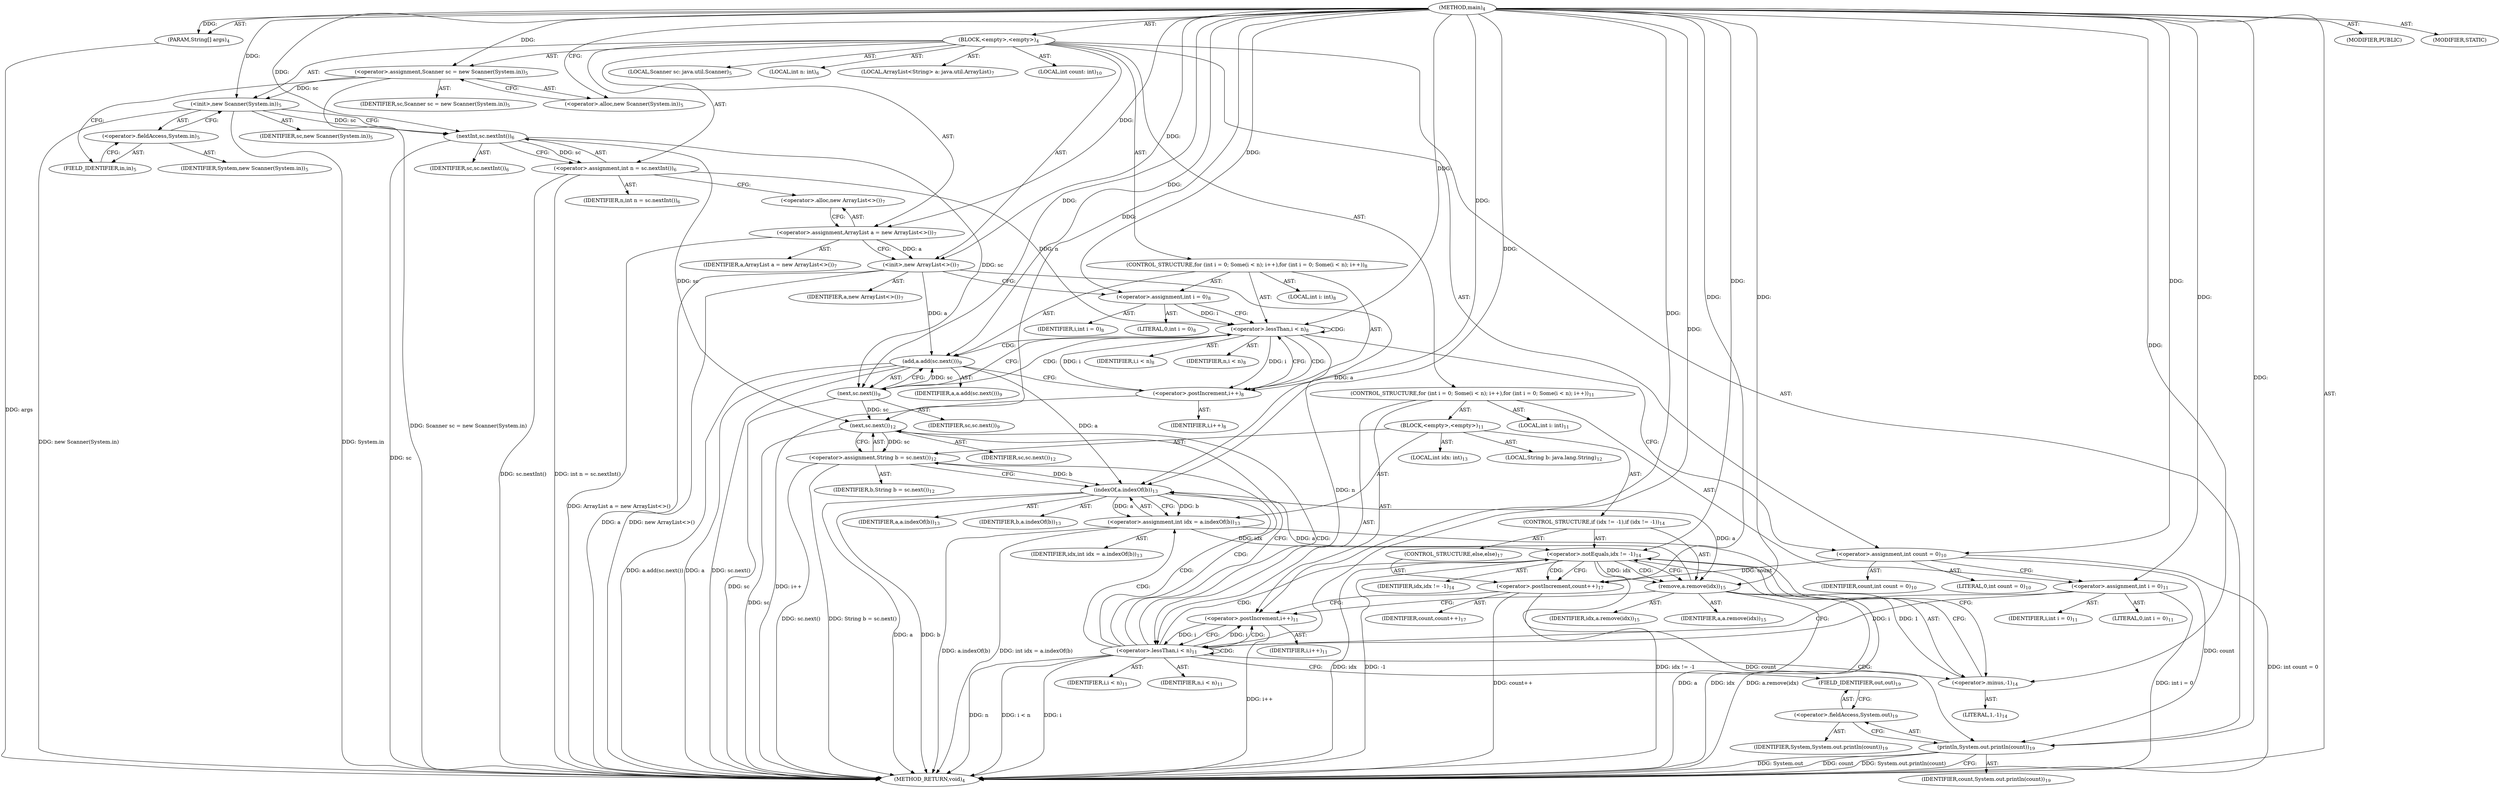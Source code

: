 digraph "main" {  
"21" [label = <(METHOD,main)<SUB>4</SUB>> ]
"22" [label = <(PARAM,String[] args)<SUB>4</SUB>> ]
"23" [label = <(BLOCK,&lt;empty&gt;,&lt;empty&gt;)<SUB>4</SUB>> ]
"4" [label = <(LOCAL,Scanner sc: java.util.Scanner)<SUB>5</SUB>> ]
"24" [label = <(&lt;operator&gt;.assignment,Scanner sc = new Scanner(System.in))<SUB>5</SUB>> ]
"25" [label = <(IDENTIFIER,sc,Scanner sc = new Scanner(System.in))<SUB>5</SUB>> ]
"26" [label = <(&lt;operator&gt;.alloc,new Scanner(System.in))<SUB>5</SUB>> ]
"27" [label = <(&lt;init&gt;,new Scanner(System.in))<SUB>5</SUB>> ]
"3" [label = <(IDENTIFIER,sc,new Scanner(System.in))<SUB>5</SUB>> ]
"28" [label = <(&lt;operator&gt;.fieldAccess,System.in)<SUB>5</SUB>> ]
"29" [label = <(IDENTIFIER,System,new Scanner(System.in))<SUB>5</SUB>> ]
"30" [label = <(FIELD_IDENTIFIER,in,in)<SUB>5</SUB>> ]
"31" [label = <(LOCAL,int n: int)<SUB>6</SUB>> ]
"32" [label = <(&lt;operator&gt;.assignment,int n = sc.nextInt())<SUB>6</SUB>> ]
"33" [label = <(IDENTIFIER,n,int n = sc.nextInt())<SUB>6</SUB>> ]
"34" [label = <(nextInt,sc.nextInt())<SUB>6</SUB>> ]
"35" [label = <(IDENTIFIER,sc,sc.nextInt())<SUB>6</SUB>> ]
"6" [label = <(LOCAL,ArrayList&lt;String&gt; a: java.util.ArrayList)<SUB>7</SUB>> ]
"36" [label = <(&lt;operator&gt;.assignment,ArrayList a = new ArrayList&lt;&gt;())<SUB>7</SUB>> ]
"37" [label = <(IDENTIFIER,a,ArrayList a = new ArrayList&lt;&gt;())<SUB>7</SUB>> ]
"38" [label = <(&lt;operator&gt;.alloc,new ArrayList&lt;&gt;())<SUB>7</SUB>> ]
"39" [label = <(&lt;init&gt;,new ArrayList&lt;&gt;())<SUB>7</SUB>> ]
"5" [label = <(IDENTIFIER,a,new ArrayList&lt;&gt;())<SUB>7</SUB>> ]
"40" [label = <(CONTROL_STRUCTURE,for (int i = 0; Some(i &lt; n); i++),for (int i = 0; Some(i &lt; n); i++))<SUB>8</SUB>> ]
"41" [label = <(LOCAL,int i: int)<SUB>8</SUB>> ]
"42" [label = <(&lt;operator&gt;.assignment,int i = 0)<SUB>8</SUB>> ]
"43" [label = <(IDENTIFIER,i,int i = 0)<SUB>8</SUB>> ]
"44" [label = <(LITERAL,0,int i = 0)<SUB>8</SUB>> ]
"45" [label = <(&lt;operator&gt;.lessThan,i &lt; n)<SUB>8</SUB>> ]
"46" [label = <(IDENTIFIER,i,i &lt; n)<SUB>8</SUB>> ]
"47" [label = <(IDENTIFIER,n,i &lt; n)<SUB>8</SUB>> ]
"48" [label = <(&lt;operator&gt;.postIncrement,i++)<SUB>8</SUB>> ]
"49" [label = <(IDENTIFIER,i,i++)<SUB>8</SUB>> ]
"50" [label = <(add,a.add(sc.next()))<SUB>9</SUB>> ]
"51" [label = <(IDENTIFIER,a,a.add(sc.next()))<SUB>9</SUB>> ]
"52" [label = <(next,sc.next())<SUB>9</SUB>> ]
"53" [label = <(IDENTIFIER,sc,sc.next())<SUB>9</SUB>> ]
"54" [label = <(LOCAL,int count: int)<SUB>10</SUB>> ]
"55" [label = <(&lt;operator&gt;.assignment,int count = 0)<SUB>10</SUB>> ]
"56" [label = <(IDENTIFIER,count,int count = 0)<SUB>10</SUB>> ]
"57" [label = <(LITERAL,0,int count = 0)<SUB>10</SUB>> ]
"58" [label = <(CONTROL_STRUCTURE,for (int i = 0; Some(i &lt; n); i++),for (int i = 0; Some(i &lt; n); i++))<SUB>11</SUB>> ]
"59" [label = <(LOCAL,int i: int)<SUB>11</SUB>> ]
"60" [label = <(&lt;operator&gt;.assignment,int i = 0)<SUB>11</SUB>> ]
"61" [label = <(IDENTIFIER,i,int i = 0)<SUB>11</SUB>> ]
"62" [label = <(LITERAL,0,int i = 0)<SUB>11</SUB>> ]
"63" [label = <(&lt;operator&gt;.lessThan,i &lt; n)<SUB>11</SUB>> ]
"64" [label = <(IDENTIFIER,i,i &lt; n)<SUB>11</SUB>> ]
"65" [label = <(IDENTIFIER,n,i &lt; n)<SUB>11</SUB>> ]
"66" [label = <(&lt;operator&gt;.postIncrement,i++)<SUB>11</SUB>> ]
"67" [label = <(IDENTIFIER,i,i++)<SUB>11</SUB>> ]
"68" [label = <(BLOCK,&lt;empty&gt;,&lt;empty&gt;)<SUB>11</SUB>> ]
"69" [label = <(LOCAL,String b: java.lang.String)<SUB>12</SUB>> ]
"70" [label = <(&lt;operator&gt;.assignment,String b = sc.next())<SUB>12</SUB>> ]
"71" [label = <(IDENTIFIER,b,String b = sc.next())<SUB>12</SUB>> ]
"72" [label = <(next,sc.next())<SUB>12</SUB>> ]
"73" [label = <(IDENTIFIER,sc,sc.next())<SUB>12</SUB>> ]
"74" [label = <(LOCAL,int idx: int)<SUB>13</SUB>> ]
"75" [label = <(&lt;operator&gt;.assignment,int idx = a.indexOf(b))<SUB>13</SUB>> ]
"76" [label = <(IDENTIFIER,idx,int idx = a.indexOf(b))<SUB>13</SUB>> ]
"77" [label = <(indexOf,a.indexOf(b))<SUB>13</SUB>> ]
"78" [label = <(IDENTIFIER,a,a.indexOf(b))<SUB>13</SUB>> ]
"79" [label = <(IDENTIFIER,b,a.indexOf(b))<SUB>13</SUB>> ]
"80" [label = <(CONTROL_STRUCTURE,if (idx != -1),if (idx != -1))<SUB>14</SUB>> ]
"81" [label = <(&lt;operator&gt;.notEquals,idx != -1)<SUB>14</SUB>> ]
"82" [label = <(IDENTIFIER,idx,idx != -1)<SUB>14</SUB>> ]
"83" [label = <(&lt;operator&gt;.minus,-1)<SUB>14</SUB>> ]
"84" [label = <(LITERAL,1,-1)<SUB>14</SUB>> ]
"85" [label = <(remove,a.remove(idx))<SUB>15</SUB>> ]
"86" [label = <(IDENTIFIER,a,a.remove(idx))<SUB>15</SUB>> ]
"87" [label = <(IDENTIFIER,idx,a.remove(idx))<SUB>15</SUB>> ]
"88" [label = <(CONTROL_STRUCTURE,else,else)<SUB>17</SUB>> ]
"89" [label = <(&lt;operator&gt;.postIncrement,count++)<SUB>17</SUB>> ]
"90" [label = <(IDENTIFIER,count,count++)<SUB>17</SUB>> ]
"91" [label = <(println,System.out.println(count))<SUB>19</SUB>> ]
"92" [label = <(&lt;operator&gt;.fieldAccess,System.out)<SUB>19</SUB>> ]
"93" [label = <(IDENTIFIER,System,System.out.println(count))<SUB>19</SUB>> ]
"94" [label = <(FIELD_IDENTIFIER,out,out)<SUB>19</SUB>> ]
"95" [label = <(IDENTIFIER,count,System.out.println(count))<SUB>19</SUB>> ]
"96" [label = <(MODIFIER,PUBLIC)> ]
"97" [label = <(MODIFIER,STATIC)> ]
"98" [label = <(METHOD_RETURN,void)<SUB>4</SUB>> ]
  "21" -> "22"  [ label = "AST: "] 
  "21" -> "23"  [ label = "AST: "] 
  "21" -> "96"  [ label = "AST: "] 
  "21" -> "97"  [ label = "AST: "] 
  "21" -> "98"  [ label = "AST: "] 
  "23" -> "4"  [ label = "AST: "] 
  "23" -> "24"  [ label = "AST: "] 
  "23" -> "27"  [ label = "AST: "] 
  "23" -> "31"  [ label = "AST: "] 
  "23" -> "32"  [ label = "AST: "] 
  "23" -> "6"  [ label = "AST: "] 
  "23" -> "36"  [ label = "AST: "] 
  "23" -> "39"  [ label = "AST: "] 
  "23" -> "40"  [ label = "AST: "] 
  "23" -> "54"  [ label = "AST: "] 
  "23" -> "55"  [ label = "AST: "] 
  "23" -> "58"  [ label = "AST: "] 
  "23" -> "91"  [ label = "AST: "] 
  "24" -> "25"  [ label = "AST: "] 
  "24" -> "26"  [ label = "AST: "] 
  "27" -> "3"  [ label = "AST: "] 
  "27" -> "28"  [ label = "AST: "] 
  "28" -> "29"  [ label = "AST: "] 
  "28" -> "30"  [ label = "AST: "] 
  "32" -> "33"  [ label = "AST: "] 
  "32" -> "34"  [ label = "AST: "] 
  "34" -> "35"  [ label = "AST: "] 
  "36" -> "37"  [ label = "AST: "] 
  "36" -> "38"  [ label = "AST: "] 
  "39" -> "5"  [ label = "AST: "] 
  "40" -> "41"  [ label = "AST: "] 
  "40" -> "42"  [ label = "AST: "] 
  "40" -> "45"  [ label = "AST: "] 
  "40" -> "48"  [ label = "AST: "] 
  "40" -> "50"  [ label = "AST: "] 
  "42" -> "43"  [ label = "AST: "] 
  "42" -> "44"  [ label = "AST: "] 
  "45" -> "46"  [ label = "AST: "] 
  "45" -> "47"  [ label = "AST: "] 
  "48" -> "49"  [ label = "AST: "] 
  "50" -> "51"  [ label = "AST: "] 
  "50" -> "52"  [ label = "AST: "] 
  "52" -> "53"  [ label = "AST: "] 
  "55" -> "56"  [ label = "AST: "] 
  "55" -> "57"  [ label = "AST: "] 
  "58" -> "59"  [ label = "AST: "] 
  "58" -> "60"  [ label = "AST: "] 
  "58" -> "63"  [ label = "AST: "] 
  "58" -> "66"  [ label = "AST: "] 
  "58" -> "68"  [ label = "AST: "] 
  "60" -> "61"  [ label = "AST: "] 
  "60" -> "62"  [ label = "AST: "] 
  "63" -> "64"  [ label = "AST: "] 
  "63" -> "65"  [ label = "AST: "] 
  "66" -> "67"  [ label = "AST: "] 
  "68" -> "69"  [ label = "AST: "] 
  "68" -> "70"  [ label = "AST: "] 
  "68" -> "74"  [ label = "AST: "] 
  "68" -> "75"  [ label = "AST: "] 
  "68" -> "80"  [ label = "AST: "] 
  "70" -> "71"  [ label = "AST: "] 
  "70" -> "72"  [ label = "AST: "] 
  "72" -> "73"  [ label = "AST: "] 
  "75" -> "76"  [ label = "AST: "] 
  "75" -> "77"  [ label = "AST: "] 
  "77" -> "78"  [ label = "AST: "] 
  "77" -> "79"  [ label = "AST: "] 
  "80" -> "81"  [ label = "AST: "] 
  "80" -> "85"  [ label = "AST: "] 
  "80" -> "88"  [ label = "AST: "] 
  "81" -> "82"  [ label = "AST: "] 
  "81" -> "83"  [ label = "AST: "] 
  "83" -> "84"  [ label = "AST: "] 
  "85" -> "86"  [ label = "AST: "] 
  "85" -> "87"  [ label = "AST: "] 
  "88" -> "89"  [ label = "AST: "] 
  "89" -> "90"  [ label = "AST: "] 
  "91" -> "92"  [ label = "AST: "] 
  "91" -> "95"  [ label = "AST: "] 
  "92" -> "93"  [ label = "AST: "] 
  "92" -> "94"  [ label = "AST: "] 
  "24" -> "30"  [ label = "CFG: "] 
  "27" -> "34"  [ label = "CFG: "] 
  "32" -> "38"  [ label = "CFG: "] 
  "36" -> "39"  [ label = "CFG: "] 
  "39" -> "42"  [ label = "CFG: "] 
  "55" -> "60"  [ label = "CFG: "] 
  "91" -> "98"  [ label = "CFG: "] 
  "26" -> "24"  [ label = "CFG: "] 
  "28" -> "27"  [ label = "CFG: "] 
  "34" -> "32"  [ label = "CFG: "] 
  "38" -> "36"  [ label = "CFG: "] 
  "42" -> "45"  [ label = "CFG: "] 
  "45" -> "52"  [ label = "CFG: "] 
  "45" -> "55"  [ label = "CFG: "] 
  "48" -> "45"  [ label = "CFG: "] 
  "50" -> "48"  [ label = "CFG: "] 
  "60" -> "63"  [ label = "CFG: "] 
  "63" -> "72"  [ label = "CFG: "] 
  "63" -> "94"  [ label = "CFG: "] 
  "66" -> "63"  [ label = "CFG: "] 
  "92" -> "91"  [ label = "CFG: "] 
  "30" -> "28"  [ label = "CFG: "] 
  "52" -> "50"  [ label = "CFG: "] 
  "70" -> "77"  [ label = "CFG: "] 
  "75" -> "83"  [ label = "CFG: "] 
  "94" -> "92"  [ label = "CFG: "] 
  "72" -> "70"  [ label = "CFG: "] 
  "77" -> "75"  [ label = "CFG: "] 
  "81" -> "85"  [ label = "CFG: "] 
  "81" -> "89"  [ label = "CFG: "] 
  "85" -> "66"  [ label = "CFG: "] 
  "83" -> "81"  [ label = "CFG: "] 
  "89" -> "66"  [ label = "CFG: "] 
  "21" -> "26"  [ label = "CFG: "] 
  "22" -> "98"  [ label = "DDG: args"] 
  "24" -> "98"  [ label = "DDG: Scanner sc = new Scanner(System.in)"] 
  "27" -> "98"  [ label = "DDG: System.in"] 
  "27" -> "98"  [ label = "DDG: new Scanner(System.in)"] 
  "34" -> "98"  [ label = "DDG: sc"] 
  "32" -> "98"  [ label = "DDG: sc.nextInt()"] 
  "32" -> "98"  [ label = "DDG: int n = sc.nextInt()"] 
  "36" -> "98"  [ label = "DDG: ArrayList a = new ArrayList&lt;&gt;()"] 
  "39" -> "98"  [ label = "DDG: a"] 
  "39" -> "98"  [ label = "DDG: new ArrayList&lt;&gt;()"] 
  "55" -> "98"  [ label = "DDG: int count = 0"] 
  "60" -> "98"  [ label = "DDG: int i = 0"] 
  "63" -> "98"  [ label = "DDG: i"] 
  "63" -> "98"  [ label = "DDG: n"] 
  "63" -> "98"  [ label = "DDG: i &lt; n"] 
  "91" -> "98"  [ label = "DDG: System.out"] 
  "91" -> "98"  [ label = "DDG: count"] 
  "91" -> "98"  [ label = "DDG: System.out.println(count)"] 
  "72" -> "98"  [ label = "DDG: sc"] 
  "70" -> "98"  [ label = "DDG: sc.next()"] 
  "70" -> "98"  [ label = "DDG: String b = sc.next()"] 
  "77" -> "98"  [ label = "DDG: a"] 
  "77" -> "98"  [ label = "DDG: b"] 
  "75" -> "98"  [ label = "DDG: a.indexOf(b)"] 
  "75" -> "98"  [ label = "DDG: int idx = a.indexOf(b)"] 
  "81" -> "98"  [ label = "DDG: idx"] 
  "81" -> "98"  [ label = "DDG: -1"] 
  "81" -> "98"  [ label = "DDG: idx != -1"] 
  "89" -> "98"  [ label = "DDG: count++"] 
  "85" -> "98"  [ label = "DDG: a"] 
  "85" -> "98"  [ label = "DDG: idx"] 
  "85" -> "98"  [ label = "DDG: a.remove(idx)"] 
  "66" -> "98"  [ label = "DDG: i++"] 
  "50" -> "98"  [ label = "DDG: a"] 
  "52" -> "98"  [ label = "DDG: sc"] 
  "50" -> "98"  [ label = "DDG: sc.next()"] 
  "50" -> "98"  [ label = "DDG: a.add(sc.next())"] 
  "48" -> "98"  [ label = "DDG: i++"] 
  "21" -> "22"  [ label = "DDG: "] 
  "21" -> "24"  [ label = "DDG: "] 
  "34" -> "32"  [ label = "DDG: sc"] 
  "21" -> "36"  [ label = "DDG: "] 
  "21" -> "55"  [ label = "DDG: "] 
  "24" -> "27"  [ label = "DDG: sc"] 
  "21" -> "27"  [ label = "DDG: "] 
  "36" -> "39"  [ label = "DDG: a"] 
  "21" -> "39"  [ label = "DDG: "] 
  "21" -> "42"  [ label = "DDG: "] 
  "21" -> "60"  [ label = "DDG: "] 
  "55" -> "91"  [ label = "DDG: count"] 
  "89" -> "91"  [ label = "DDG: count"] 
  "21" -> "91"  [ label = "DDG: "] 
  "27" -> "34"  [ label = "DDG: sc"] 
  "21" -> "34"  [ label = "DDG: "] 
  "42" -> "45"  [ label = "DDG: i"] 
  "48" -> "45"  [ label = "DDG: i"] 
  "21" -> "45"  [ label = "DDG: "] 
  "32" -> "45"  [ label = "DDG: n"] 
  "45" -> "48"  [ label = "DDG: i"] 
  "21" -> "48"  [ label = "DDG: "] 
  "39" -> "50"  [ label = "DDG: a"] 
  "21" -> "50"  [ label = "DDG: "] 
  "52" -> "50"  [ label = "DDG: sc"] 
  "60" -> "63"  [ label = "DDG: i"] 
  "66" -> "63"  [ label = "DDG: i"] 
  "21" -> "63"  [ label = "DDG: "] 
  "45" -> "63"  [ label = "DDG: n"] 
  "63" -> "66"  [ label = "DDG: i"] 
  "21" -> "66"  [ label = "DDG: "] 
  "72" -> "70"  [ label = "DDG: sc"] 
  "77" -> "75"  [ label = "DDG: a"] 
  "77" -> "75"  [ label = "DDG: b"] 
  "34" -> "52"  [ label = "DDG: sc"] 
  "21" -> "52"  [ label = "DDG: "] 
  "34" -> "72"  [ label = "DDG: sc"] 
  "52" -> "72"  [ label = "DDG: sc"] 
  "21" -> "72"  [ label = "DDG: "] 
  "39" -> "77"  [ label = "DDG: a"] 
  "85" -> "77"  [ label = "DDG: a"] 
  "50" -> "77"  [ label = "DDG: a"] 
  "21" -> "77"  [ label = "DDG: "] 
  "70" -> "77"  [ label = "DDG: b"] 
  "75" -> "81"  [ label = "DDG: idx"] 
  "21" -> "81"  [ label = "DDG: "] 
  "83" -> "81"  [ label = "DDG: 1"] 
  "77" -> "85"  [ label = "DDG: a"] 
  "21" -> "85"  [ label = "DDG: "] 
  "81" -> "85"  [ label = "DDG: idx"] 
  "21" -> "83"  [ label = "DDG: "] 
  "55" -> "89"  [ label = "DDG: count"] 
  "21" -> "89"  [ label = "DDG: "] 
  "45" -> "48"  [ label = "CDG: "] 
  "45" -> "52"  [ label = "CDG: "] 
  "45" -> "45"  [ label = "CDG: "] 
  "45" -> "50"  [ label = "CDG: "] 
  "63" -> "77"  [ label = "CDG: "] 
  "63" -> "83"  [ label = "CDG: "] 
  "63" -> "66"  [ label = "CDG: "] 
  "63" -> "75"  [ label = "CDG: "] 
  "63" -> "81"  [ label = "CDG: "] 
  "63" -> "72"  [ label = "CDG: "] 
  "63" -> "70"  [ label = "CDG: "] 
  "63" -> "63"  [ label = "CDG: "] 
  "81" -> "89"  [ label = "CDG: "] 
  "81" -> "85"  [ label = "CDG: "] 
}
